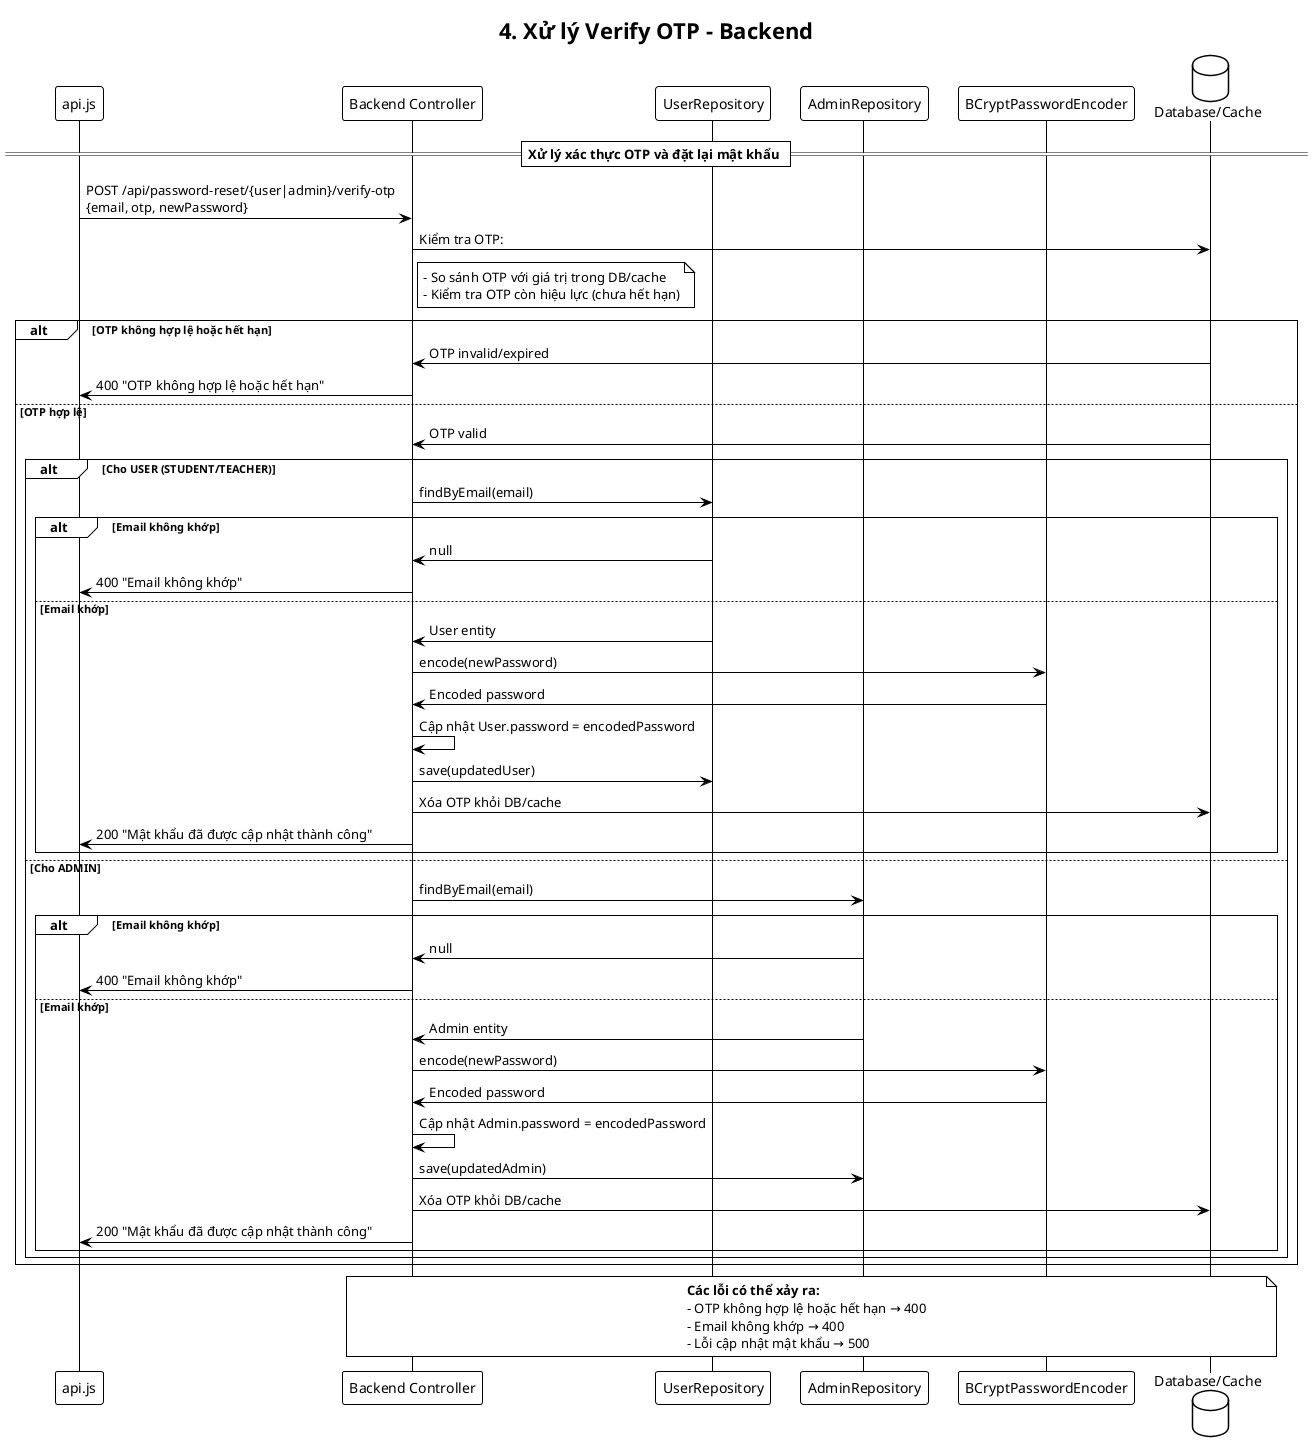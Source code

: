 @startuml
!theme plain
title 4. Xử lý Verify OTP - Backend

participant "api.js" as API
participant "Backend Controller" as BC
participant "UserRepository" as UR
participant "AdminRepository" as AR
participant "BCryptPasswordEncoder" as BCE
database "Database/Cache" as DB

== Xử lý xác thực OTP và đặt lại mật khẩu ==

API -> BC: POST /api/password-reset/{user|admin}/verify-otp\n{email, otp, newPassword}

BC -> DB: Kiểm tra OTP:
note right of BC
- So sánh OTP với giá trị trong DB/cache
- Kiểm tra OTP còn hiệu lực (chưa hết hạn)
end note

alt OTP không hợp lệ hoặc hết hạn
    DB -> BC: OTP invalid/expired
    BC -> API: 400 "OTP không hợp lệ hoặc hết hạn"
else OTP hợp lệ
    DB -> BC: OTP valid

    alt Cho USER (STUDENT/TEACHER)
        BC -> UR: findByEmail(email)
        alt Email không khớp
            UR -> BC: null
            BC -> API: 400 "Email không khớp"
        else Email khớp
            UR -> BC: User entity
            BC -> BCE: encode(newPassword)
            BCE -> BC: Encoded password
            BC -> BC: Cập nhật User.password = encodedPassword
            BC -> UR: save(updatedUser)
            BC -> DB: Xóa OTP khỏi DB/cache
            BC -> API: 200 "Mật khẩu đã được cập nhật thành công"
        end

    else Cho ADMIN
        BC -> AR: findByEmail(email)
        alt Email không khớp
            AR -> BC: null
            BC -> API: 400 "Email không khớp"
        else Email khớp
            AR -> BC: Admin entity
            BC -> BCE: encode(newPassword)
            BCE -> BC: Encoded password
            BC -> BC: Cập nhật Admin.password = encodedPassword
            BC -> AR: save(updatedAdmin)
            BC -> DB: Xóa OTP khỏi DB/cache
            BC -> API: 200 "Mật khẩu đã được cập nhật thành công"
        end
    end
end

note over BC, DB
**Các lỗi có thể xảy ra:**
- OTP không hợp lệ hoặc hết hạn → 400
- Email không khớp → 400
- Lỗi cập nhật mật khẩu → 500
end note

@enduml